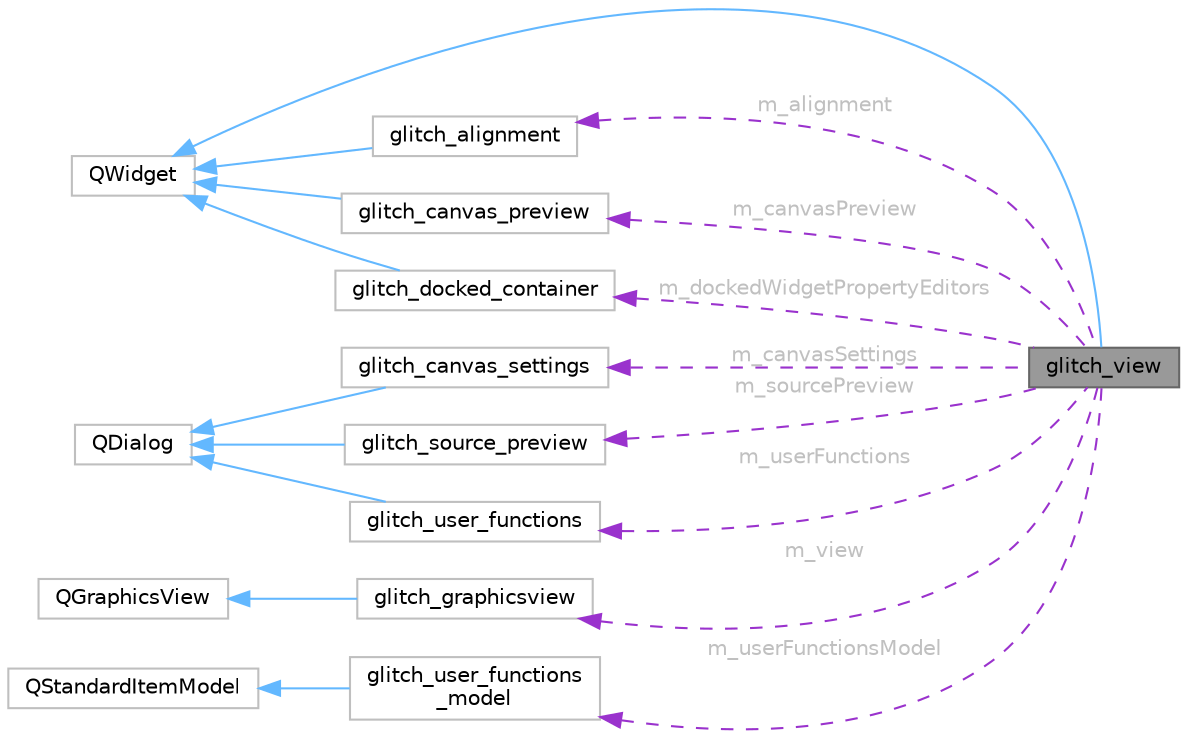 digraph "glitch_view"
{
 // LATEX_PDF_SIZE
  bgcolor="transparent";
  edge [fontname=Helvetica,fontsize=10,labelfontname=Helvetica,labelfontsize=10];
  node [fontname=Helvetica,fontsize=10,shape=box,height=0.2,width=0.4];
  rankdir="LR";
  Node1 [id="Node000001",label="glitch_view",height=0.2,width=0.4,color="gray40", fillcolor="grey60", style="filled", fontcolor="black",tooltip=" "];
  Node2 -> Node1 [id="edge1_Node000001_Node000002",dir="back",color="steelblue1",style="solid",tooltip=" "];
  Node2 [id="Node000002",label="QWidget",height=0.2,width=0.4,color="grey75", fillcolor="white", style="filled",tooltip=" "];
  Node3 -> Node1 [id="edge2_Node000001_Node000003",dir="back",color="darkorchid3",style="dashed",tooltip=" ",label=" m_alignment",fontcolor="grey" ];
  Node3 [id="Node000003",label="glitch_alignment",height=0.2,width=0.4,color="grey75", fillcolor="white", style="filled",URL="$classglitch__alignment.html",tooltip=" "];
  Node2 -> Node3 [id="edge3_Node000003_Node000002",dir="back",color="steelblue1",style="solid",tooltip=" "];
  Node4 -> Node1 [id="edge4_Node000001_Node000004",dir="back",color="darkorchid3",style="dashed",tooltip=" ",label=" m_canvasPreview",fontcolor="grey" ];
  Node4 [id="Node000004",label="glitch_canvas_preview",height=0.2,width=0.4,color="grey75", fillcolor="white", style="filled",URL="$classglitch__canvas__preview.html",tooltip=" "];
  Node2 -> Node4 [id="edge5_Node000004_Node000002",dir="back",color="steelblue1",style="solid",tooltip=" "];
  Node5 -> Node1 [id="edge6_Node000001_Node000005",dir="back",color="darkorchid3",style="dashed",tooltip=" ",label=" m_canvasSettings",fontcolor="grey" ];
  Node5 [id="Node000005",label="glitch_canvas_settings",height=0.2,width=0.4,color="grey75", fillcolor="white", style="filled",URL="$classglitch__canvas__settings.html",tooltip=" "];
  Node6 -> Node5 [id="edge7_Node000005_Node000006",dir="back",color="steelblue1",style="solid",tooltip=" "];
  Node6 [id="Node000006",label="QDialog",height=0.2,width=0.4,color="grey75", fillcolor="white", style="filled",tooltip=" "];
  Node7 -> Node1 [id="edge8_Node000001_Node000007",dir="back",color="darkorchid3",style="dashed",tooltip=" ",label=" m_dockedWidgetPropertyEditors",fontcolor="grey" ];
  Node7 [id="Node000007",label="glitch_docked_container",height=0.2,width=0.4,color="grey75", fillcolor="white", style="filled",URL="$classglitch__docked__container.html",tooltip=" "];
  Node2 -> Node7 [id="edge9_Node000007_Node000002",dir="back",color="steelblue1",style="solid",tooltip=" "];
  Node8 -> Node1 [id="edge10_Node000001_Node000008",dir="back",color="darkorchid3",style="dashed",tooltip=" ",label=" m_view",fontcolor="grey" ];
  Node8 [id="Node000008",label="glitch_graphicsview",height=0.2,width=0.4,color="grey75", fillcolor="white", style="filled",URL="$classglitch__graphicsview.html",tooltip=" "];
  Node9 -> Node8 [id="edge11_Node000008_Node000009",dir="back",color="steelblue1",style="solid",tooltip=" "];
  Node9 [id="Node000009",label="QGraphicsView",height=0.2,width=0.4,color="grey75", fillcolor="white", style="filled",tooltip=" "];
  Node10 -> Node1 [id="edge12_Node000001_Node000010",dir="back",color="darkorchid3",style="dashed",tooltip=" ",label=" m_sourcePreview",fontcolor="grey" ];
  Node10 [id="Node000010",label="glitch_source_preview",height=0.2,width=0.4,color="grey75", fillcolor="white", style="filled",URL="$classglitch__source__preview.html",tooltip=" "];
  Node6 -> Node10 [id="edge13_Node000010_Node000006",dir="back",color="steelblue1",style="solid",tooltip=" "];
  Node11 -> Node1 [id="edge14_Node000001_Node000011",dir="back",color="darkorchid3",style="dashed",tooltip=" ",label=" m_userFunctions",fontcolor="grey" ];
  Node11 [id="Node000011",label="glitch_user_functions",height=0.2,width=0.4,color="grey75", fillcolor="white", style="filled",URL="$classglitch__user__functions.html",tooltip=" "];
  Node6 -> Node11 [id="edge15_Node000011_Node000006",dir="back",color="steelblue1",style="solid",tooltip=" "];
  Node12 -> Node1 [id="edge16_Node000001_Node000012",dir="back",color="darkorchid3",style="dashed",tooltip=" ",label=" m_userFunctionsModel",fontcolor="grey" ];
  Node12 [id="Node000012",label="glitch_user_functions\l_model",height=0.2,width=0.4,color="grey75", fillcolor="white", style="filled",URL="$classglitch__user__functions__model.html",tooltip=" "];
  Node13 -> Node12 [id="edge17_Node000012_Node000013",dir="back",color="steelblue1",style="solid",tooltip=" "];
  Node13 [id="Node000013",label="QStandardItemModel",height=0.2,width=0.4,color="grey75", fillcolor="white", style="filled",tooltip=" "];
}
